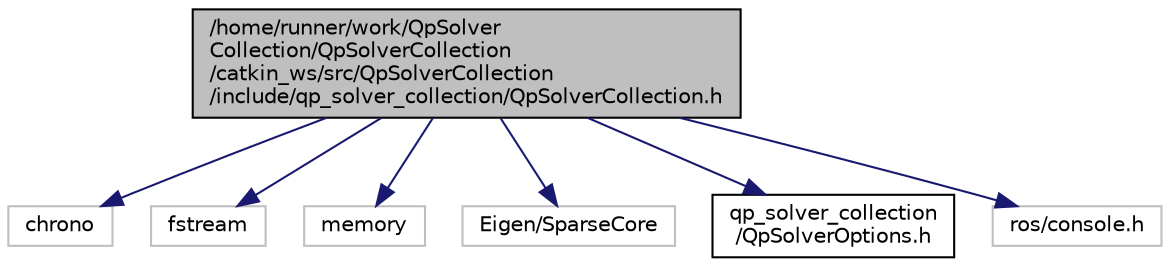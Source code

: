 digraph "/home/runner/work/QpSolverCollection/QpSolverCollection/catkin_ws/src/QpSolverCollection/include/qp_solver_collection/QpSolverCollection.h"
{
  edge [fontname="Helvetica",fontsize="10",labelfontname="Helvetica",labelfontsize="10"];
  node [fontname="Helvetica",fontsize="10",shape=record];
  Node0 [label="/home/runner/work/QpSolver\lCollection/QpSolverCollection\l/catkin_ws/src/QpSolverCollection\l/include/qp_solver_collection/QpSolverCollection.h",height=0.2,width=0.4,color="black", fillcolor="grey75", style="filled", fontcolor="black"];
  Node0 -> Node1 [color="midnightblue",fontsize="10",style="solid",fontname="Helvetica"];
  Node1 [label="chrono",height=0.2,width=0.4,color="grey75", fillcolor="white", style="filled"];
  Node0 -> Node2 [color="midnightblue",fontsize="10",style="solid",fontname="Helvetica"];
  Node2 [label="fstream",height=0.2,width=0.4,color="grey75", fillcolor="white", style="filled"];
  Node0 -> Node3 [color="midnightblue",fontsize="10",style="solid",fontname="Helvetica"];
  Node3 [label="memory",height=0.2,width=0.4,color="grey75", fillcolor="white", style="filled"];
  Node0 -> Node4 [color="midnightblue",fontsize="10",style="solid",fontname="Helvetica"];
  Node4 [label="Eigen/SparseCore",height=0.2,width=0.4,color="grey75", fillcolor="white", style="filled"];
  Node0 -> Node5 [color="midnightblue",fontsize="10",style="solid",fontname="Helvetica"];
  Node5 [label="qp_solver_collection\l/QpSolverOptions.h",height=0.2,width=0.4,color="black", fillcolor="white", style="filled",URL="$QpSolverOptions_8h.html"];
  Node0 -> Node6 [color="midnightblue",fontsize="10",style="solid",fontname="Helvetica"];
  Node6 [label="ros/console.h",height=0.2,width=0.4,color="grey75", fillcolor="white", style="filled"];
}
